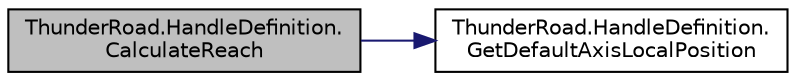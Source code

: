 digraph "ThunderRoad.HandleDefinition.CalculateReach"
{
 // LATEX_PDF_SIZE
  edge [fontname="Helvetica",fontsize="10",labelfontname="Helvetica",labelfontsize="10"];
  node [fontname="Helvetica",fontsize="10",shape=record];
  rankdir="LR";
  Node1 [label="ThunderRoad.HandleDefinition.\lCalculateReach",height=0.2,width=0.4,color="black", fillcolor="grey75", style="filled", fontcolor="black",tooltip="Calculates the reach."];
  Node1 -> Node2 [color="midnightblue",fontsize="10",style="solid",fontname="Helvetica"];
  Node2 [label="ThunderRoad.HandleDefinition.\lGetDefaultAxisLocalPosition",height=0.2,width=0.4,color="black", fillcolor="white", style="filled",URL="$class_thunder_road_1_1_handle_definition.html#a0942db018cce7f5f765299dc1c5e3e09",tooltip="Gets the default axis local position."];
}
